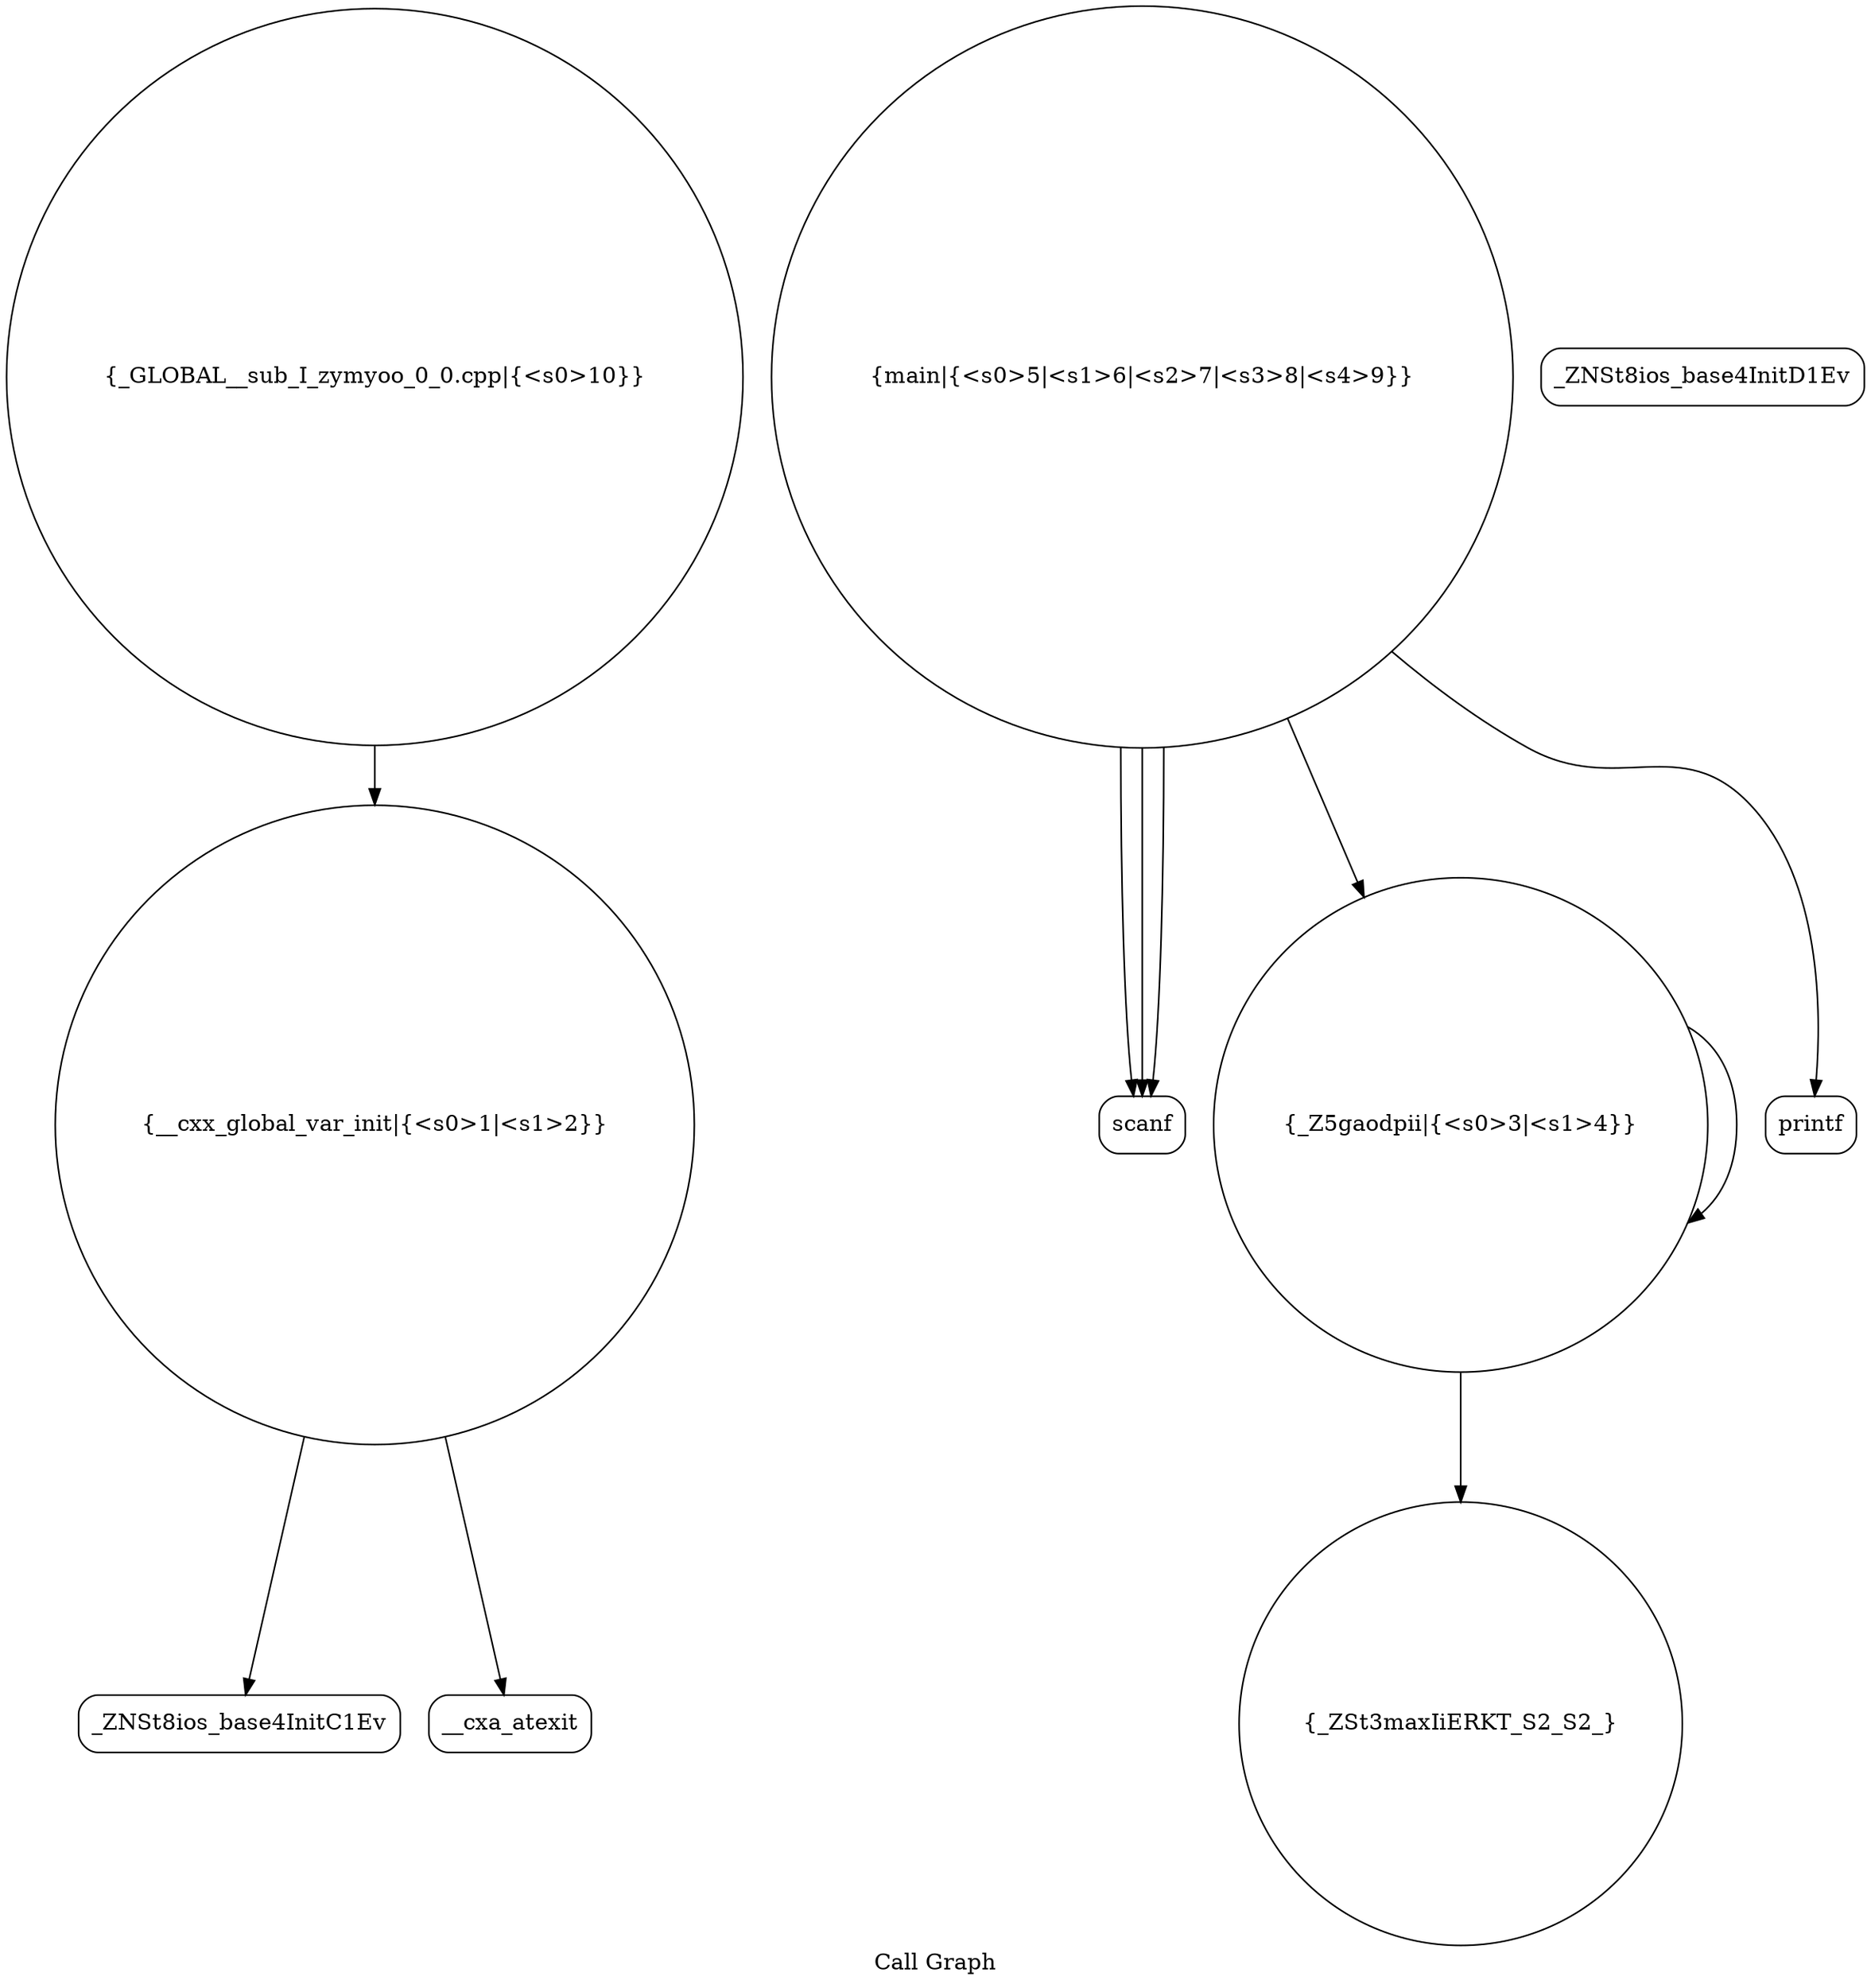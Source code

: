 digraph "Call Graph" {
	label="Call Graph";

	Node0x55784fd7f5e0 [shape=record,shape=circle,label="{__cxx_global_var_init|{<s0>1|<s1>2}}"];
	Node0x55784fd7f5e0:s0 -> Node0x55784fd7fa70[color=black];
	Node0x55784fd7f5e0:s1 -> Node0x55784fd7fb70[color=black];
	Node0x55784fd7fd70 [shape=record,shape=Mrecord,label="{scanf}"];
	Node0x55784fd7faf0 [shape=record,shape=Mrecord,label="{_ZNSt8ios_base4InitD1Ev}"];
	Node0x55784fd7fe70 [shape=record,shape=circle,label="{_GLOBAL__sub_I_zymyoo_0_0.cpp|{<s0>10}}"];
	Node0x55784fd7fe70:s0 -> Node0x55784fd7f5e0[color=black];
	Node0x55784fd7fbf0 [shape=record,shape=circle,label="{_Z5gaodpii|{<s0>3|<s1>4}}"];
	Node0x55784fd7fbf0:s0 -> Node0x55784fd7fbf0[color=black];
	Node0x55784fd7fbf0:s1 -> Node0x55784fd7fc70[color=black];
	Node0x55784fd7fcf0 [shape=record,shape=circle,label="{main|{<s0>5|<s1>6|<s2>7|<s3>8|<s4>9}}"];
	Node0x55784fd7fcf0:s0 -> Node0x55784fd7fd70[color=black];
	Node0x55784fd7fcf0:s1 -> Node0x55784fd7fd70[color=black];
	Node0x55784fd7fcf0:s2 -> Node0x55784fd7fd70[color=black];
	Node0x55784fd7fcf0:s3 -> Node0x55784fd7fbf0[color=black];
	Node0x55784fd7fcf0:s4 -> Node0x55784fd7fdf0[color=black];
	Node0x55784fd7fa70 [shape=record,shape=Mrecord,label="{_ZNSt8ios_base4InitC1Ev}"];
	Node0x55784fd7fdf0 [shape=record,shape=Mrecord,label="{printf}"];
	Node0x55784fd7fb70 [shape=record,shape=Mrecord,label="{__cxa_atexit}"];
	Node0x55784fd7fc70 [shape=record,shape=circle,label="{_ZSt3maxIiERKT_S2_S2_}"];
}
